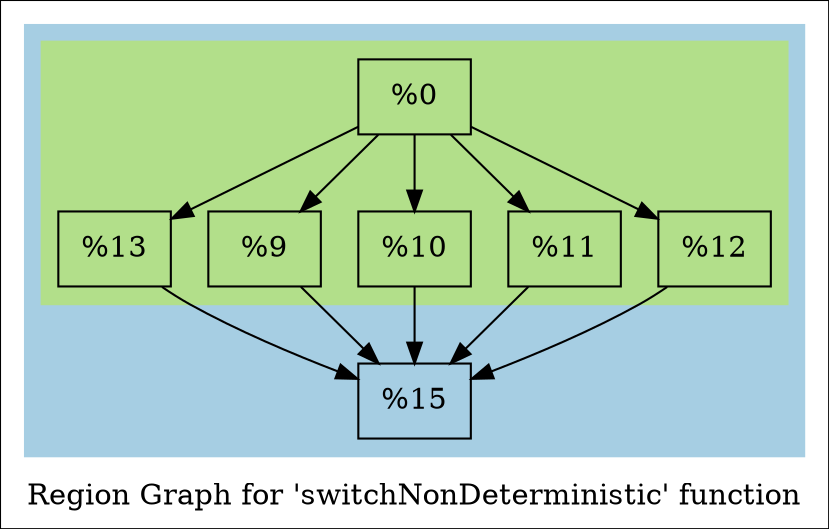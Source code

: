 digraph "Region Graph for 'switchNonDeterministic' function" {
	label="Region Graph for 'switchNonDeterministic' function";

	Node0x55eeb05eb870 [shape=record,label="{%0 }"];
	Node0x55eeb05eb870 -> Node0x55eeb05e6ce0;
	Node0x55eeb05eb870 -> Node0x55eeb05eb190;
	Node0x55eeb05eb870 -> Node0x55eeb05eae20;
	Node0x55eeb05eb870 -> Node0x55eeb05eaa60;
	Node0x55eeb05eb870 -> Node0x55eeb05ea8b0;
	Node0x55eeb05e6ce0 [shape=record,label="{%13 }"];
	Node0x55eeb05e6ce0 -> Node0x55eeb05eb940;
	Node0x55eeb05eb940 [shape=record,label="{%15 }"];
	Node0x55eeb05eb190 [shape=record,label="{%9 }"];
	Node0x55eeb05eb190 -> Node0x55eeb05eb940;
	Node0x55eeb05eae20 [shape=record,label="{%10 }"];
	Node0x55eeb05eae20 -> Node0x55eeb05eb940;
	Node0x55eeb05eaa60 [shape=record,label="{%11 }"];
	Node0x55eeb05eaa60 -> Node0x55eeb05eb940;
	Node0x55eeb05ea8b0 [shape=record,label="{%12 }"];
	Node0x55eeb05ea8b0 -> Node0x55eeb05eb940;
	colorscheme = "paired12"
        subgraph cluster_0x55eeb05f29a0 {
          label = "";
          style = filled;
          color = 1
          subgraph cluster_0x55eeb05f2890 {
            label = "";
            style = filled;
            color = 3
            Node0x55eeb05eb870;
            Node0x55eeb05e6ce0;
            Node0x55eeb05eb190;
            Node0x55eeb05eae20;
            Node0x55eeb05eaa60;
            Node0x55eeb05ea8b0;
          }
          Node0x55eeb05eb940;
        }
}
